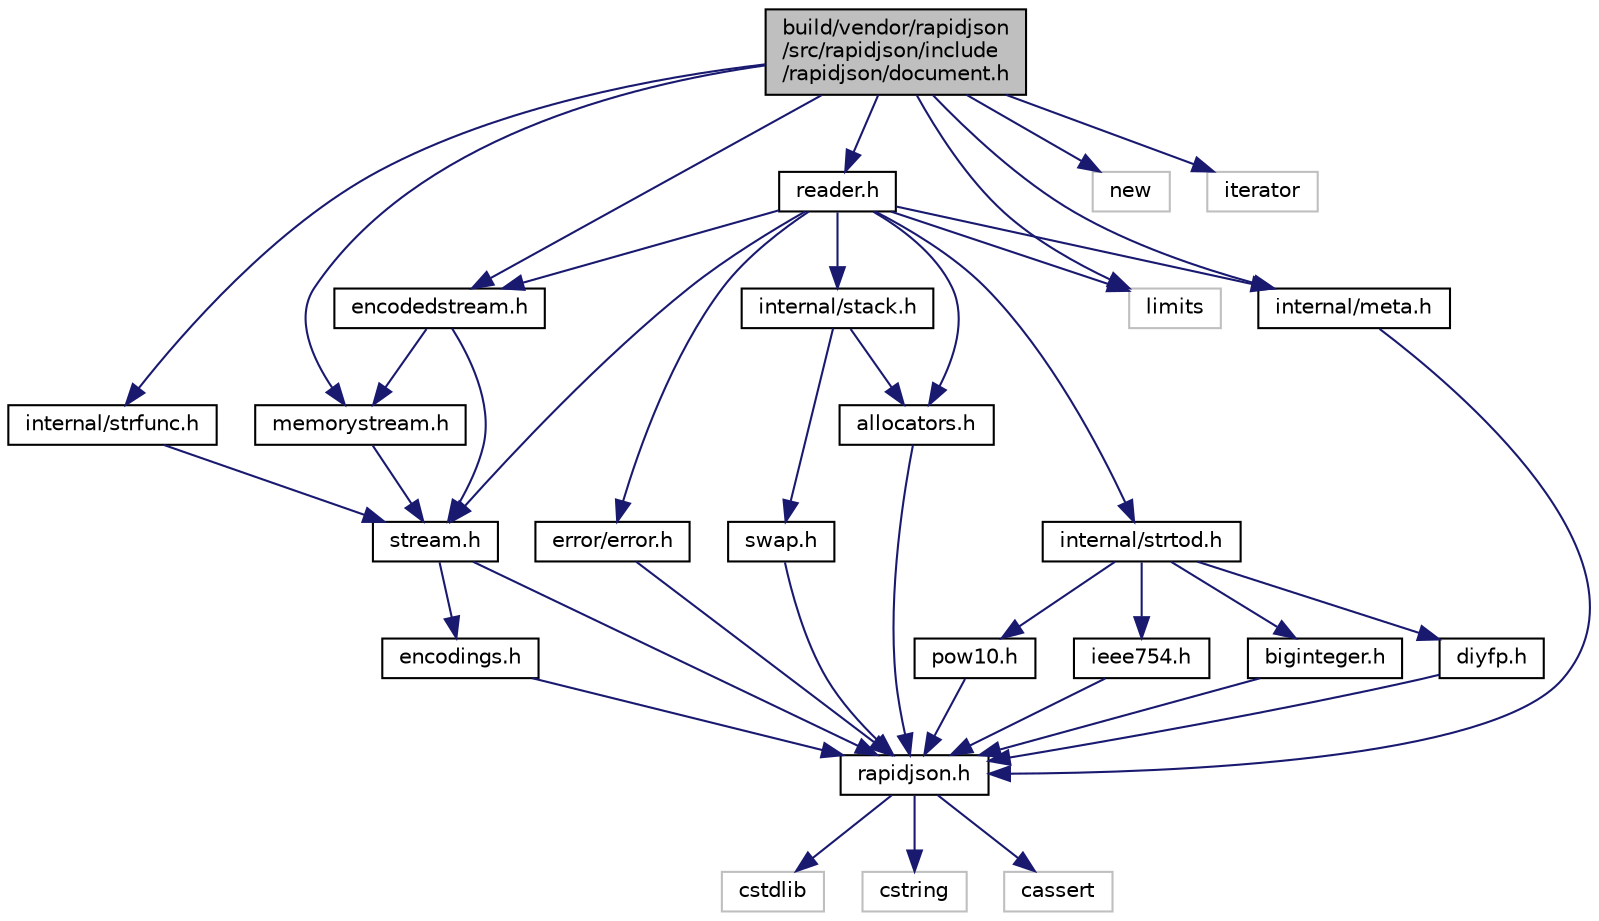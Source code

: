 digraph "build/vendor/rapidjson/src/rapidjson/include/rapidjson/document.h"
{
  edge [fontname="Helvetica",fontsize="10",labelfontname="Helvetica",labelfontsize="10"];
  node [fontname="Helvetica",fontsize="10",shape=record];
  Node0 [label="build/vendor/rapidjson\l/src/rapidjson/include\l/rapidjson/document.h",height=0.2,width=0.4,color="black", fillcolor="grey75", style="filled", fontcolor="black"];
  Node0 -> Node1 [color="midnightblue",fontsize="10",style="solid",fontname="Helvetica"];
  Node1 [label="reader.h",height=0.2,width=0.4,color="black", fillcolor="white", style="filled",URL="$reader_8h.html"];
  Node1 -> Node2 [color="midnightblue",fontsize="10",style="solid",fontname="Helvetica"];
  Node2 [label="allocators.h",height=0.2,width=0.4,color="black", fillcolor="white", style="filled",URL="$allocators_8h_source.html"];
  Node2 -> Node3 [color="midnightblue",fontsize="10",style="solid",fontname="Helvetica"];
  Node3 [label="rapidjson.h",height=0.2,width=0.4,color="black", fillcolor="white", style="filled",URL="$rapidjson_8h.html",tooltip="common definitions and configuration "];
  Node3 -> Node4 [color="midnightblue",fontsize="10",style="solid",fontname="Helvetica"];
  Node4 [label="cstdlib",height=0.2,width=0.4,color="grey75", fillcolor="white", style="filled"];
  Node3 -> Node5 [color="midnightblue",fontsize="10",style="solid",fontname="Helvetica"];
  Node5 [label="cstring",height=0.2,width=0.4,color="grey75", fillcolor="white", style="filled"];
  Node3 -> Node6 [color="midnightblue",fontsize="10",style="solid",fontname="Helvetica"];
  Node6 [label="cassert",height=0.2,width=0.4,color="grey75", fillcolor="white", style="filled"];
  Node1 -> Node7 [color="midnightblue",fontsize="10",style="solid",fontname="Helvetica"];
  Node7 [label="stream.h",height=0.2,width=0.4,color="black", fillcolor="white", style="filled",URL="$stream_8h_source.html"];
  Node7 -> Node3 [color="midnightblue",fontsize="10",style="solid",fontname="Helvetica"];
  Node7 -> Node8 [color="midnightblue",fontsize="10",style="solid",fontname="Helvetica"];
  Node8 [label="encodings.h",height=0.2,width=0.4,color="black", fillcolor="white", style="filled",URL="$encodings_8h_source.html"];
  Node8 -> Node3 [color="midnightblue",fontsize="10",style="solid",fontname="Helvetica"];
  Node1 -> Node9 [color="midnightblue",fontsize="10",style="solid",fontname="Helvetica"];
  Node9 [label="encodedstream.h",height=0.2,width=0.4,color="black", fillcolor="white", style="filled",URL="$encodedstream_8h_source.html"];
  Node9 -> Node7 [color="midnightblue",fontsize="10",style="solid",fontname="Helvetica"];
  Node9 -> Node10 [color="midnightblue",fontsize="10",style="solid",fontname="Helvetica"];
  Node10 [label="memorystream.h",height=0.2,width=0.4,color="black", fillcolor="white", style="filled",URL="$memorystream_8h_source.html"];
  Node10 -> Node7 [color="midnightblue",fontsize="10",style="solid",fontname="Helvetica"];
  Node1 -> Node11 [color="midnightblue",fontsize="10",style="solid",fontname="Helvetica"];
  Node11 [label="internal/meta.h",height=0.2,width=0.4,color="black", fillcolor="white", style="filled",URL="$meta_8h_source.html"];
  Node11 -> Node3 [color="midnightblue",fontsize="10",style="solid",fontname="Helvetica"];
  Node1 -> Node12 [color="midnightblue",fontsize="10",style="solid",fontname="Helvetica"];
  Node12 [label="internal/stack.h",height=0.2,width=0.4,color="black", fillcolor="white", style="filled",URL="$stack_8h_source.html"];
  Node12 -> Node2 [color="midnightblue",fontsize="10",style="solid",fontname="Helvetica"];
  Node12 -> Node13 [color="midnightblue",fontsize="10",style="solid",fontname="Helvetica"];
  Node13 [label="swap.h",height=0.2,width=0.4,color="black", fillcolor="white", style="filled",URL="$swap_8h_source.html"];
  Node13 -> Node3 [color="midnightblue",fontsize="10",style="solid",fontname="Helvetica"];
  Node1 -> Node14 [color="midnightblue",fontsize="10",style="solid",fontname="Helvetica"];
  Node14 [label="internal/strtod.h",height=0.2,width=0.4,color="black", fillcolor="white", style="filled",URL="$strtod_8h_source.html"];
  Node14 -> Node15 [color="midnightblue",fontsize="10",style="solid",fontname="Helvetica"];
  Node15 [label="ieee754.h",height=0.2,width=0.4,color="black", fillcolor="white", style="filled",URL="$ieee754_8h_source.html"];
  Node15 -> Node3 [color="midnightblue",fontsize="10",style="solid",fontname="Helvetica"];
  Node14 -> Node16 [color="midnightblue",fontsize="10",style="solid",fontname="Helvetica"];
  Node16 [label="biginteger.h",height=0.2,width=0.4,color="black", fillcolor="white", style="filled",URL="$biginteger_8h_source.html"];
  Node16 -> Node3 [color="midnightblue",fontsize="10",style="solid",fontname="Helvetica"];
  Node14 -> Node17 [color="midnightblue",fontsize="10",style="solid",fontname="Helvetica"];
  Node17 [label="diyfp.h",height=0.2,width=0.4,color="black", fillcolor="white", style="filled",URL="$diyfp_8h_source.html"];
  Node17 -> Node3 [color="midnightblue",fontsize="10",style="solid",fontname="Helvetica"];
  Node14 -> Node18 [color="midnightblue",fontsize="10",style="solid",fontname="Helvetica"];
  Node18 [label="pow10.h",height=0.2,width=0.4,color="black", fillcolor="white", style="filled",URL="$pow10_8h_source.html"];
  Node18 -> Node3 [color="midnightblue",fontsize="10",style="solid",fontname="Helvetica"];
  Node1 -> Node19 [color="midnightblue",fontsize="10",style="solid",fontname="Helvetica"];
  Node19 [label="limits",height=0.2,width=0.4,color="grey75", fillcolor="white", style="filled"];
  Node1 -> Node20 [color="midnightblue",fontsize="10",style="solid",fontname="Helvetica"];
  Node20 [label="error/error.h",height=0.2,width=0.4,color="black", fillcolor="white", style="filled",URL="$error_8h.html"];
  Node20 -> Node3 [color="midnightblue",fontsize="10",style="solid",fontname="Helvetica"];
  Node0 -> Node11 [color="midnightblue",fontsize="10",style="solid",fontname="Helvetica"];
  Node0 -> Node21 [color="midnightblue",fontsize="10",style="solid",fontname="Helvetica"];
  Node21 [label="internal/strfunc.h",height=0.2,width=0.4,color="black", fillcolor="white", style="filled",URL="$strfunc_8h_source.html"];
  Node21 -> Node7 [color="midnightblue",fontsize="10",style="solid",fontname="Helvetica"];
  Node0 -> Node10 [color="midnightblue",fontsize="10",style="solid",fontname="Helvetica"];
  Node0 -> Node9 [color="midnightblue",fontsize="10",style="solid",fontname="Helvetica"];
  Node0 -> Node22 [color="midnightblue",fontsize="10",style="solid",fontname="Helvetica"];
  Node22 [label="new",height=0.2,width=0.4,color="grey75", fillcolor="white", style="filled"];
  Node0 -> Node19 [color="midnightblue",fontsize="10",style="solid",fontname="Helvetica"];
  Node0 -> Node23 [color="midnightblue",fontsize="10",style="solid",fontname="Helvetica"];
  Node23 [label="iterator",height=0.2,width=0.4,color="grey75", fillcolor="white", style="filled"];
}
